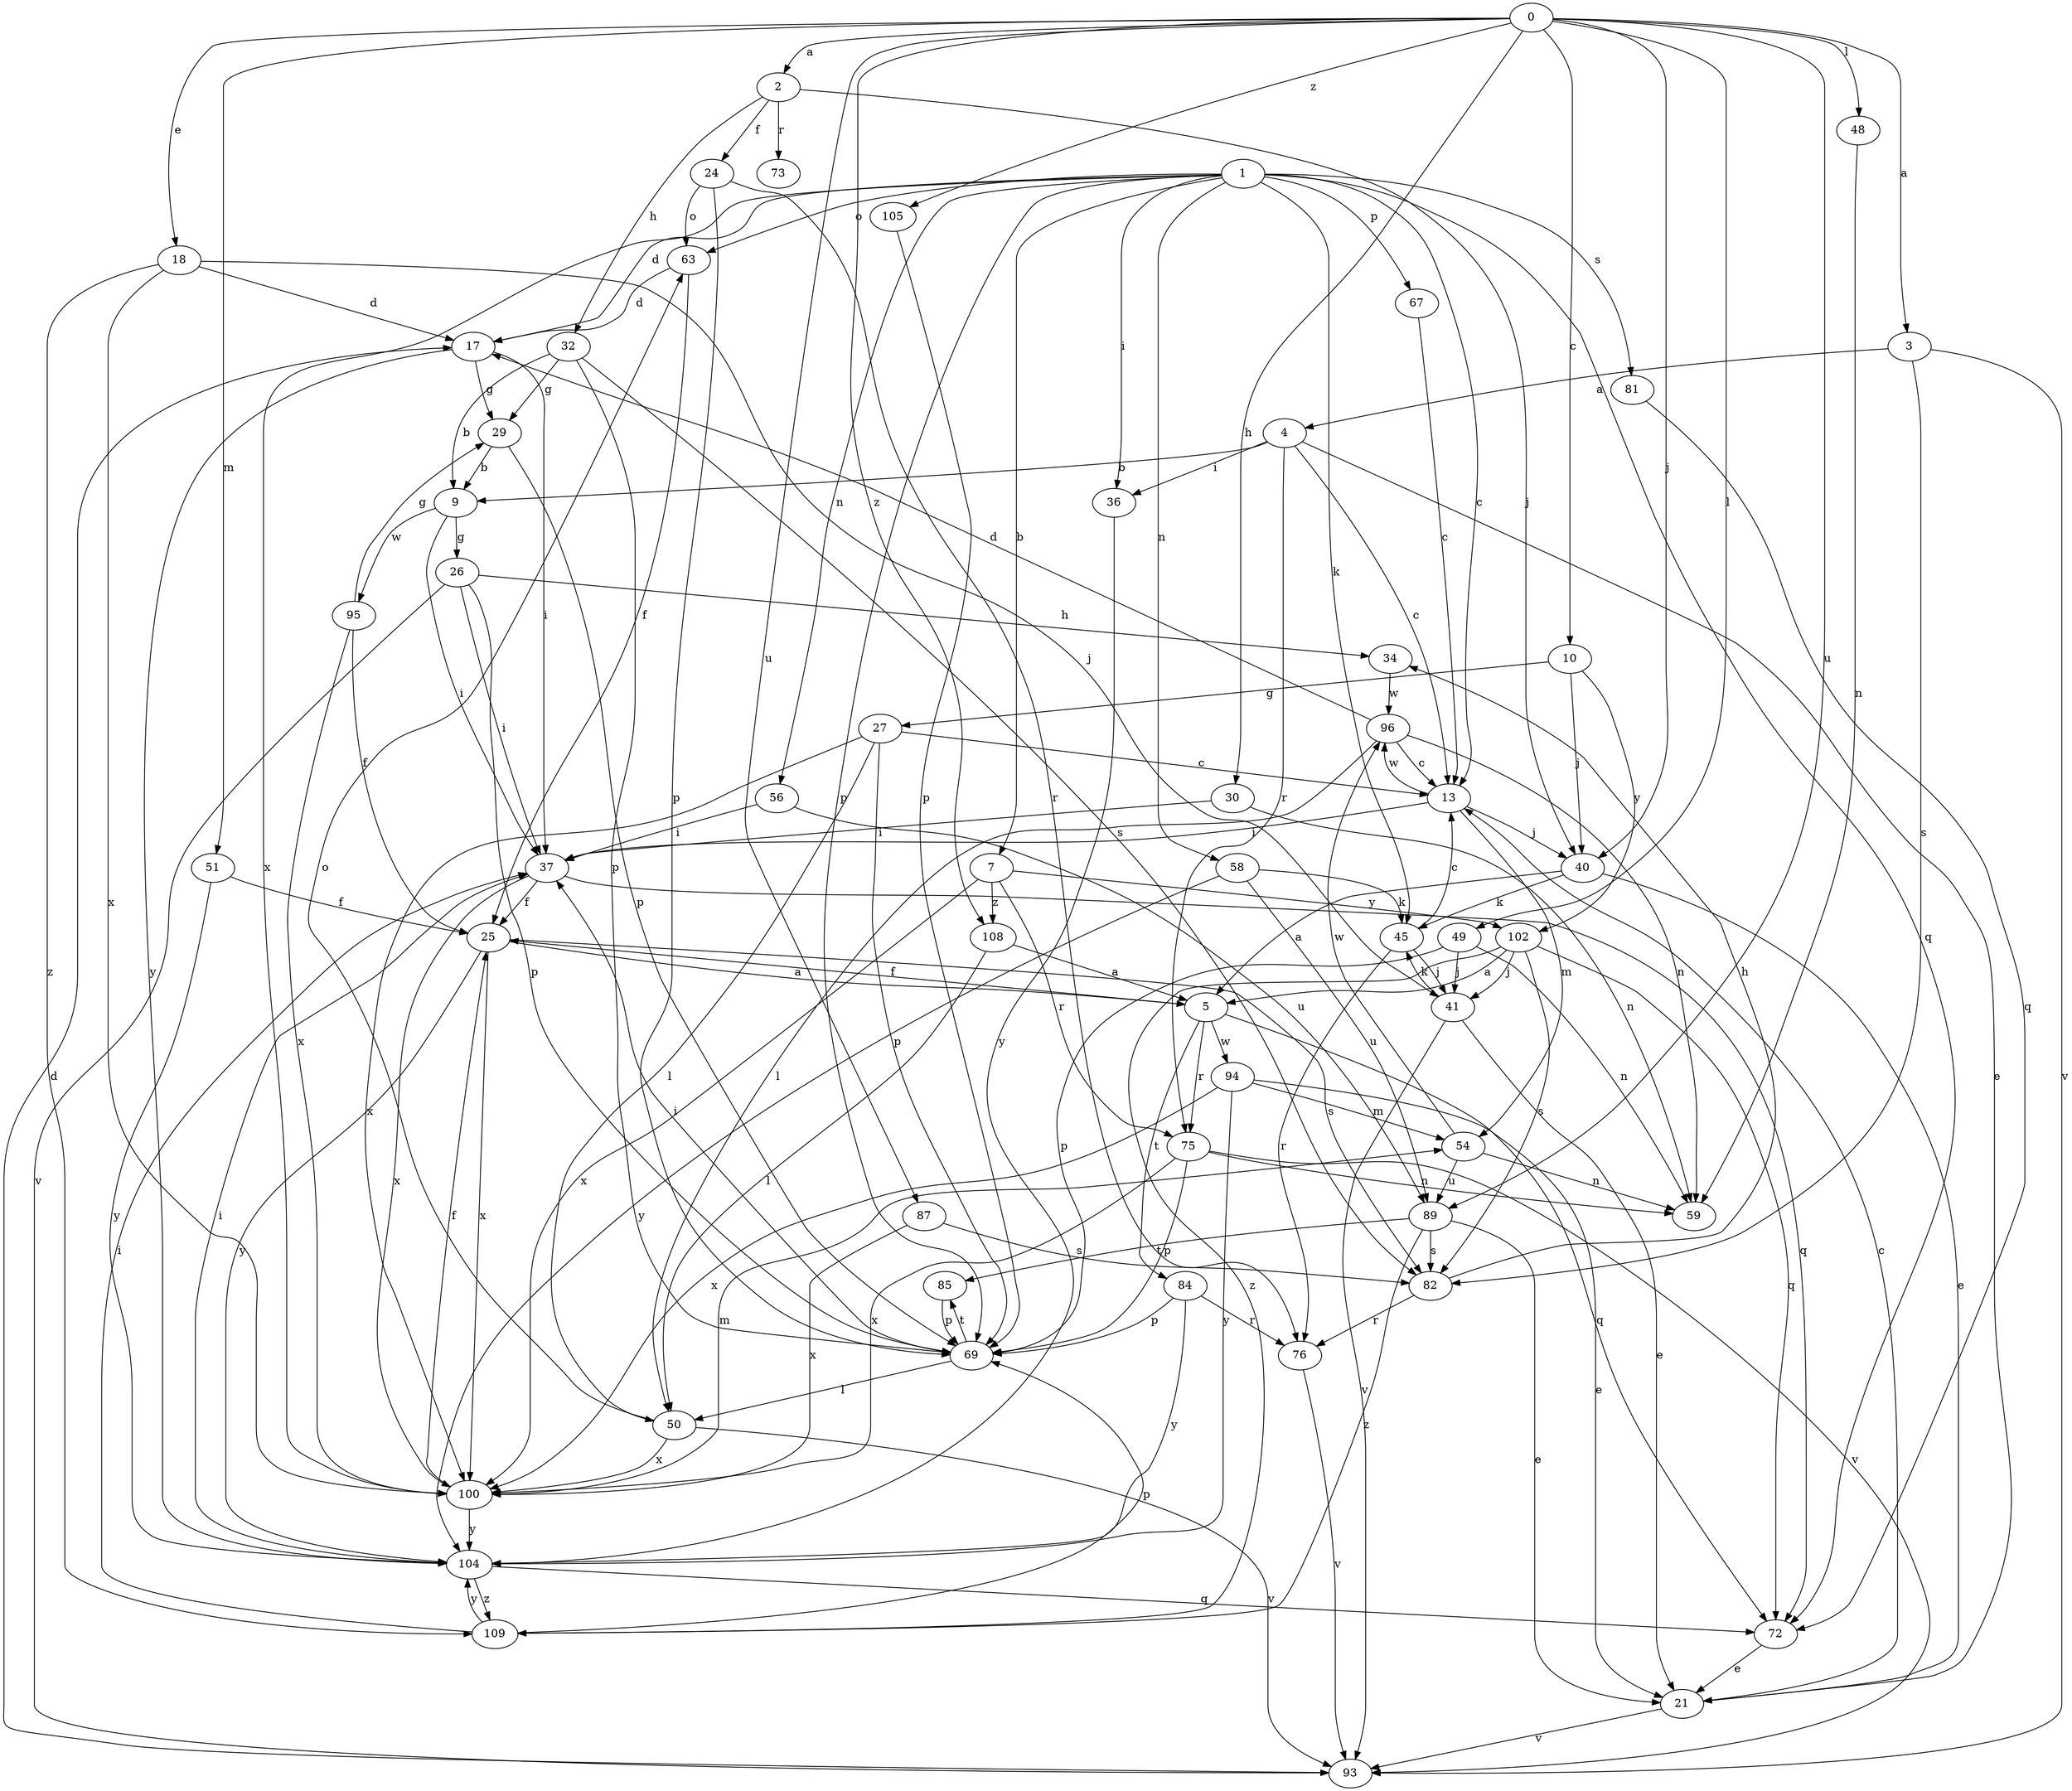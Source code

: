 strict digraph  {
0;
1;
2;
3;
4;
5;
7;
9;
10;
13;
17;
18;
21;
24;
25;
26;
27;
29;
30;
32;
34;
36;
37;
40;
41;
45;
48;
49;
50;
51;
54;
56;
58;
59;
63;
67;
69;
72;
73;
75;
76;
81;
82;
84;
85;
87;
89;
93;
94;
95;
96;
100;
102;
104;
105;
108;
109;
0 -> 2  [label=a];
0 -> 3  [label=a];
0 -> 10  [label=c];
0 -> 18  [label=e];
0 -> 30  [label=h];
0 -> 40  [label=j];
0 -> 48  [label=l];
0 -> 49  [label=l];
0 -> 51  [label=m];
0 -> 87  [label=u];
0 -> 89  [label=u];
0 -> 105  [label=z];
0 -> 108  [label=z];
1 -> 7  [label=b];
1 -> 13  [label=c];
1 -> 17  [label=d];
1 -> 36  [label=i];
1 -> 45  [label=k];
1 -> 56  [label=n];
1 -> 58  [label=n];
1 -> 63  [label=o];
1 -> 67  [label=p];
1 -> 69  [label=p];
1 -> 72  [label=q];
1 -> 81  [label=s];
1 -> 100  [label=x];
2 -> 24  [label=f];
2 -> 32  [label=h];
2 -> 40  [label=j];
2 -> 73  [label=r];
3 -> 4  [label=a];
3 -> 82  [label=s];
3 -> 93  [label=v];
4 -> 9  [label=b];
4 -> 13  [label=c];
4 -> 21  [label=e];
4 -> 36  [label=i];
4 -> 75  [label=r];
5 -> 25  [label=f];
5 -> 72  [label=q];
5 -> 75  [label=r];
5 -> 84  [label=t];
5 -> 94  [label=w];
7 -> 75  [label=r];
7 -> 100  [label=x];
7 -> 102  [label=y];
7 -> 108  [label=z];
9 -> 26  [label=g];
9 -> 37  [label=i];
9 -> 95  [label=w];
10 -> 27  [label=g];
10 -> 40  [label=j];
10 -> 102  [label=y];
13 -> 37  [label=i];
13 -> 40  [label=j];
13 -> 54  [label=m];
13 -> 96  [label=w];
17 -> 29  [label=g];
17 -> 37  [label=i];
17 -> 104  [label=y];
18 -> 17  [label=d];
18 -> 41  [label=j];
18 -> 100  [label=x];
18 -> 109  [label=z];
21 -> 13  [label=c];
21 -> 93  [label=v];
24 -> 63  [label=o];
24 -> 69  [label=p];
24 -> 76  [label=r];
25 -> 5  [label=a];
25 -> 82  [label=s];
25 -> 100  [label=x];
25 -> 104  [label=y];
26 -> 34  [label=h];
26 -> 37  [label=i];
26 -> 69  [label=p];
26 -> 93  [label=v];
27 -> 13  [label=c];
27 -> 50  [label=l];
27 -> 69  [label=p];
27 -> 100  [label=x];
29 -> 9  [label=b];
29 -> 69  [label=p];
30 -> 37  [label=i];
30 -> 59  [label=n];
32 -> 9  [label=b];
32 -> 29  [label=g];
32 -> 69  [label=p];
32 -> 82  [label=s];
34 -> 96  [label=w];
36 -> 104  [label=y];
37 -> 25  [label=f];
37 -> 72  [label=q];
37 -> 100  [label=x];
40 -> 5  [label=a];
40 -> 21  [label=e];
40 -> 45  [label=k];
41 -> 21  [label=e];
41 -> 45  [label=k];
41 -> 93  [label=v];
45 -> 13  [label=c];
45 -> 41  [label=j];
45 -> 76  [label=r];
48 -> 59  [label=n];
49 -> 41  [label=j];
49 -> 59  [label=n];
49 -> 69  [label=p];
50 -> 63  [label=o];
50 -> 93  [label=v];
50 -> 100  [label=x];
51 -> 25  [label=f];
51 -> 104  [label=y];
54 -> 59  [label=n];
54 -> 89  [label=u];
54 -> 96  [label=w];
56 -> 37  [label=i];
56 -> 89  [label=u];
58 -> 45  [label=k];
58 -> 89  [label=u];
58 -> 104  [label=y];
63 -> 17  [label=d];
63 -> 25  [label=f];
67 -> 13  [label=c];
69 -> 37  [label=i];
69 -> 50  [label=l];
69 -> 85  [label=t];
72 -> 21  [label=e];
75 -> 59  [label=n];
75 -> 69  [label=p];
75 -> 93  [label=v];
75 -> 100  [label=x];
76 -> 93  [label=v];
81 -> 72  [label=q];
82 -> 34  [label=h];
82 -> 76  [label=r];
84 -> 69  [label=p];
84 -> 76  [label=r];
84 -> 104  [label=y];
85 -> 69  [label=p];
87 -> 82  [label=s];
87 -> 100  [label=x];
89 -> 21  [label=e];
89 -> 82  [label=s];
89 -> 85  [label=t];
89 -> 109  [label=z];
93 -> 17  [label=d];
94 -> 21  [label=e];
94 -> 54  [label=m];
94 -> 100  [label=x];
94 -> 104  [label=y];
95 -> 25  [label=f];
95 -> 29  [label=g];
95 -> 100  [label=x];
96 -> 13  [label=c];
96 -> 17  [label=d];
96 -> 50  [label=l];
96 -> 59  [label=n];
100 -> 25  [label=f];
100 -> 54  [label=m];
100 -> 104  [label=y];
102 -> 5  [label=a];
102 -> 41  [label=j];
102 -> 72  [label=q];
102 -> 82  [label=s];
102 -> 109  [label=z];
104 -> 37  [label=i];
104 -> 72  [label=q];
104 -> 109  [label=z];
105 -> 69  [label=p];
108 -> 5  [label=a];
108 -> 50  [label=l];
109 -> 37  [label=i];
109 -> 69  [label=p];
109 -> 104  [label=y];
}
